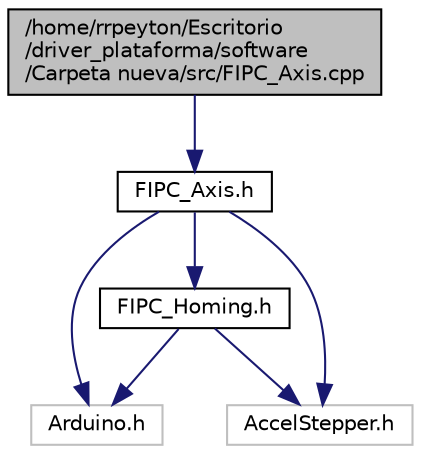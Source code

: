 digraph "/home/rrpeyton/Escritorio/driver_plataforma/software/Carpeta nueva/src/FIPC_Axis.cpp"
{
 // LATEX_PDF_SIZE
  edge [fontname="Helvetica",fontsize="10",labelfontname="Helvetica",labelfontsize="10"];
  node [fontname="Helvetica",fontsize="10",shape=record];
  Node1 [label="/home/rrpeyton/Escritorio\l/driver_plataforma/software\l/Carpeta nueva/src/FIPC_Axis.cpp",height=0.2,width=0.4,color="black", fillcolor="grey75", style="filled", fontcolor="black",tooltip="Clase que implementa el control de un eje."];
  Node1 -> Node2 [color="midnightblue",fontsize="10",style="solid",fontname="Helvetica"];
  Node2 [label="FIPC_Axis.h",height=0.2,width=0.4,color="black", fillcolor="white", style="filled",URL="$dc/d30/_f_i_p_c___axis_8h.html",tooltip="Clase que implementa el control de un eje."];
  Node2 -> Node3 [color="midnightblue",fontsize="10",style="solid",fontname="Helvetica"];
  Node3 [label="Arduino.h",height=0.2,width=0.4,color="grey75", fillcolor="white", style="filled",tooltip=" "];
  Node2 -> Node4 [color="midnightblue",fontsize="10",style="solid",fontname="Helvetica"];
  Node4 [label="FIPC_Homing.h",height=0.2,width=0.4,color="black", fillcolor="white", style="filled",URL="$df/d5b/_f_i_p_c___homing_8h.html",tooltip="Clase que implementa la búsqueda de la referencia cero."];
  Node4 -> Node3 [color="midnightblue",fontsize="10",style="solid",fontname="Helvetica"];
  Node4 -> Node5 [color="midnightblue",fontsize="10",style="solid",fontname="Helvetica"];
  Node5 [label="AccelStepper.h",height=0.2,width=0.4,color="grey75", fillcolor="white", style="filled",tooltip=" "];
  Node2 -> Node5 [color="midnightblue",fontsize="10",style="solid",fontname="Helvetica"];
}

